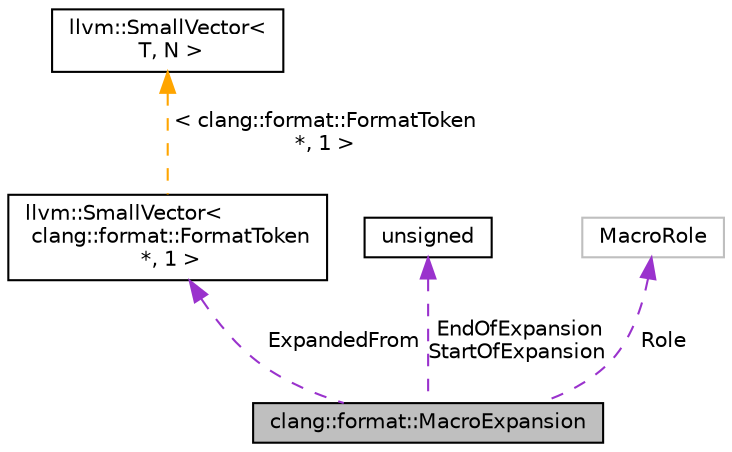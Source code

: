 digraph "clang::format::MacroExpansion"
{
 // LATEX_PDF_SIZE
  bgcolor="transparent";
  edge [fontname="Helvetica",fontsize="10",labelfontname="Helvetica",labelfontsize="10"];
  node [fontname="Helvetica",fontsize="10",shape=record];
  Node1 [label="clang::format::MacroExpansion",height=0.2,width=0.4,color="black", fillcolor="grey75", style="filled", fontcolor="black",tooltip="Contains information on the token's role in a macro expansion."];
  Node2 -> Node1 [dir="back",color="darkorchid3",fontsize="10",style="dashed",label=" ExpandedFrom" ,fontname="Helvetica"];
  Node2 [label="llvm::SmallVector\<\l clang::format::FormatToken\l *, 1 \>",height=0.2,width=0.4,color="black",URL="$classllvm_1_1SmallVector.html",tooltip=" "];
  Node3 -> Node2 [dir="back",color="orange",fontsize="10",style="dashed",label=" \< clang::format::FormatToken\l *, 1 \>" ,fontname="Helvetica"];
  Node3 [label="llvm::SmallVector\<\l T, N \>",height=0.2,width=0.4,color="black",URL="$classllvm_1_1SmallVector.html",tooltip=" "];
  Node4 -> Node1 [dir="back",color="darkorchid3",fontsize="10",style="dashed",label=" EndOfExpansion\nStartOfExpansion" ,fontname="Helvetica"];
  Node4 [label="unsigned",height=0.2,width=0.4,color="black",URL="$classunsigned.html",tooltip=" "];
  Node5 -> Node1 [dir="back",color="darkorchid3",fontsize="10",style="dashed",label=" Role" ,fontname="Helvetica"];
  Node5 [label="MacroRole",height=0.2,width=0.4,color="grey75",tooltip=" "];
}
